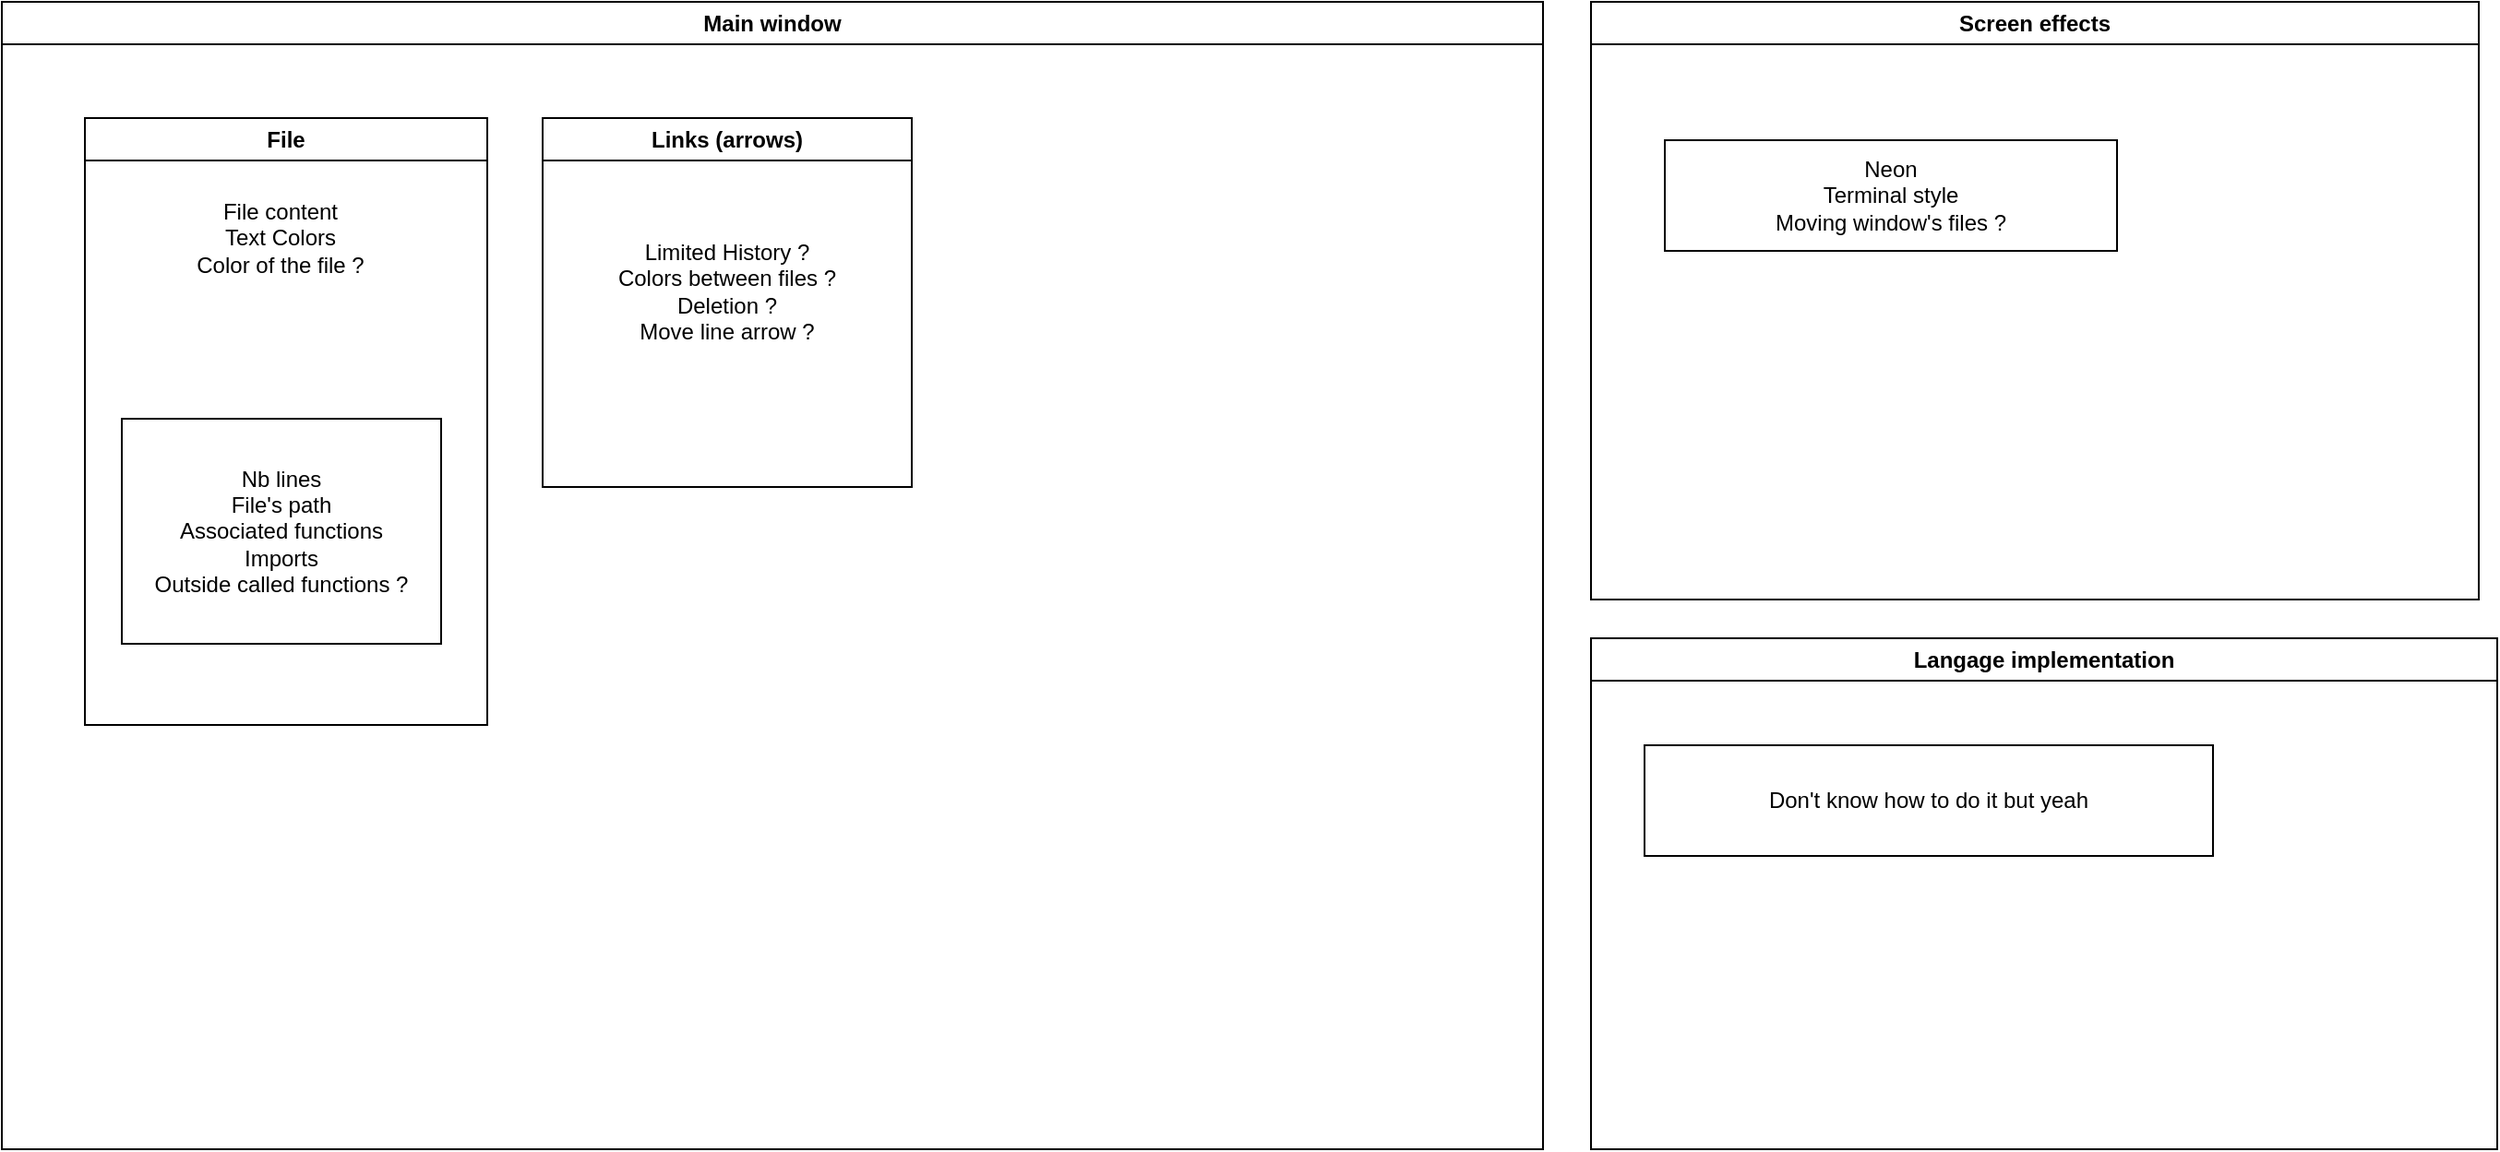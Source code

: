 <mxfile version="24.2.1" type="github">
  <diagram name="Page-1" id="UvUaTkXBJv5r0Ggm59kR">
    <mxGraphModel dx="1554" dy="815" grid="0" gridSize="10" guides="1" tooltips="1" connect="1" arrows="1" fold="1" page="0" pageScale="1" pageWidth="827" pageHeight="1169" math="0" shadow="0">
      <root>
        <mxCell id="0" />
        <mxCell id="1" parent="0" />
        <mxCell id="5zR2aEUkFO_tDoW6mpDn-11" value="&lt;div&gt;Main window&lt;/div&gt;" style="swimlane;whiteSpace=wrap;html=1;" vertex="1" parent="1">
          <mxGeometry x="-97" y="282" width="835" height="622" as="geometry" />
        </mxCell>
        <mxCell id="5zR2aEUkFO_tDoW6mpDn-2" value="&lt;div&gt;File&lt;/div&gt;" style="swimlane;whiteSpace=wrap;html=1;" vertex="1" parent="5zR2aEUkFO_tDoW6mpDn-11">
          <mxGeometry x="45" y="63" width="218" height="329" as="geometry" />
        </mxCell>
        <mxCell id="5zR2aEUkFO_tDoW6mpDn-3" value="&lt;div&gt;Nb lines&lt;/div&gt;&lt;div&gt;File&#39;s path&lt;/div&gt;&lt;div&gt;Associated functions&lt;br&gt;&lt;/div&gt;&lt;div&gt;Imports&lt;br&gt;Outside called functions ?&lt;br&gt;&lt;/div&gt;" style="whiteSpace=wrap;html=1;" vertex="1" parent="5zR2aEUkFO_tDoW6mpDn-2">
          <mxGeometry x="20" y="163" width="173" height="122" as="geometry" />
        </mxCell>
        <mxCell id="5zR2aEUkFO_tDoW6mpDn-4" value="&lt;div&gt;File content&lt;/div&gt;&lt;div&gt;Text Colors&lt;/div&gt;&lt;div&gt;Color of the file ?&lt;br&gt;&lt;/div&gt;" style="rounded=0;whiteSpace=wrap;html=1;strokeColor=none;" vertex="1" parent="5zR2aEUkFO_tDoW6mpDn-2">
          <mxGeometry x="20" y="36" width="172" height="58" as="geometry" />
        </mxCell>
        <mxCell id="5zR2aEUkFO_tDoW6mpDn-12" value="Links (arrows)" style="swimlane;whiteSpace=wrap;html=1;" vertex="1" parent="5zR2aEUkFO_tDoW6mpDn-11">
          <mxGeometry x="293" y="63" width="200" height="200" as="geometry" />
        </mxCell>
        <mxCell id="5zR2aEUkFO_tDoW6mpDn-13" value="&lt;div&gt;Limited History ?&lt;/div&gt;&lt;div&gt;Colors between files ?&lt;/div&gt;&lt;div&gt;Deletion ?&lt;/div&gt;&lt;div&gt;Move line arrow ?&lt;br&gt;&lt;/div&gt;" style="rounded=0;whiteSpace=wrap;html=1;strokeColor=none;" vertex="1" parent="5zR2aEUkFO_tDoW6mpDn-12">
          <mxGeometry x="14" y="51" width="172" height="86" as="geometry" />
        </mxCell>
        <mxCell id="5zR2aEUkFO_tDoW6mpDn-18" value="&lt;div&gt;Screen effects&lt;/div&gt;" style="swimlane;whiteSpace=wrap;html=1;" vertex="1" parent="1">
          <mxGeometry x="764" y="282" width="481" height="324" as="geometry" />
        </mxCell>
        <mxCell id="5zR2aEUkFO_tDoW6mpDn-19" value="&lt;div&gt;Neon&lt;/div&gt;&lt;div&gt;Terminal style&lt;/div&gt;&lt;div&gt;Moving window&#39;s files ?&lt;/div&gt;" style="rounded=0;whiteSpace=wrap;html=1;" vertex="1" parent="5zR2aEUkFO_tDoW6mpDn-18">
          <mxGeometry x="40" y="75" width="245" height="60" as="geometry" />
        </mxCell>
        <mxCell id="5zR2aEUkFO_tDoW6mpDn-20" value="Langage implementation" style="swimlane;whiteSpace=wrap;html=1;" vertex="1" parent="1">
          <mxGeometry x="764" y="627" width="491" height="277" as="geometry" />
        </mxCell>
        <mxCell id="5zR2aEUkFO_tDoW6mpDn-21" value="Don&#39;t know how to do it but yeah" style="rounded=0;whiteSpace=wrap;html=1;" vertex="1" parent="5zR2aEUkFO_tDoW6mpDn-20">
          <mxGeometry x="29" y="58" width="308" height="60" as="geometry" />
        </mxCell>
      </root>
    </mxGraphModel>
  </diagram>
</mxfile>
